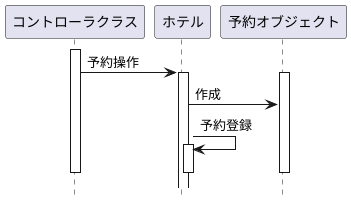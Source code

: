 @startuml
hide footbox
participant "コントローラクラス" as control
participant "ホテル" as hotel
participant "予約オブジェクト" as object

activate control
control -> hotel:予約操作
activate object
activate hotel
hotel -> object:作成
hotel -> hotel:予約登録
activate hotel
deactivate control
deactivate hotel
deactivate object